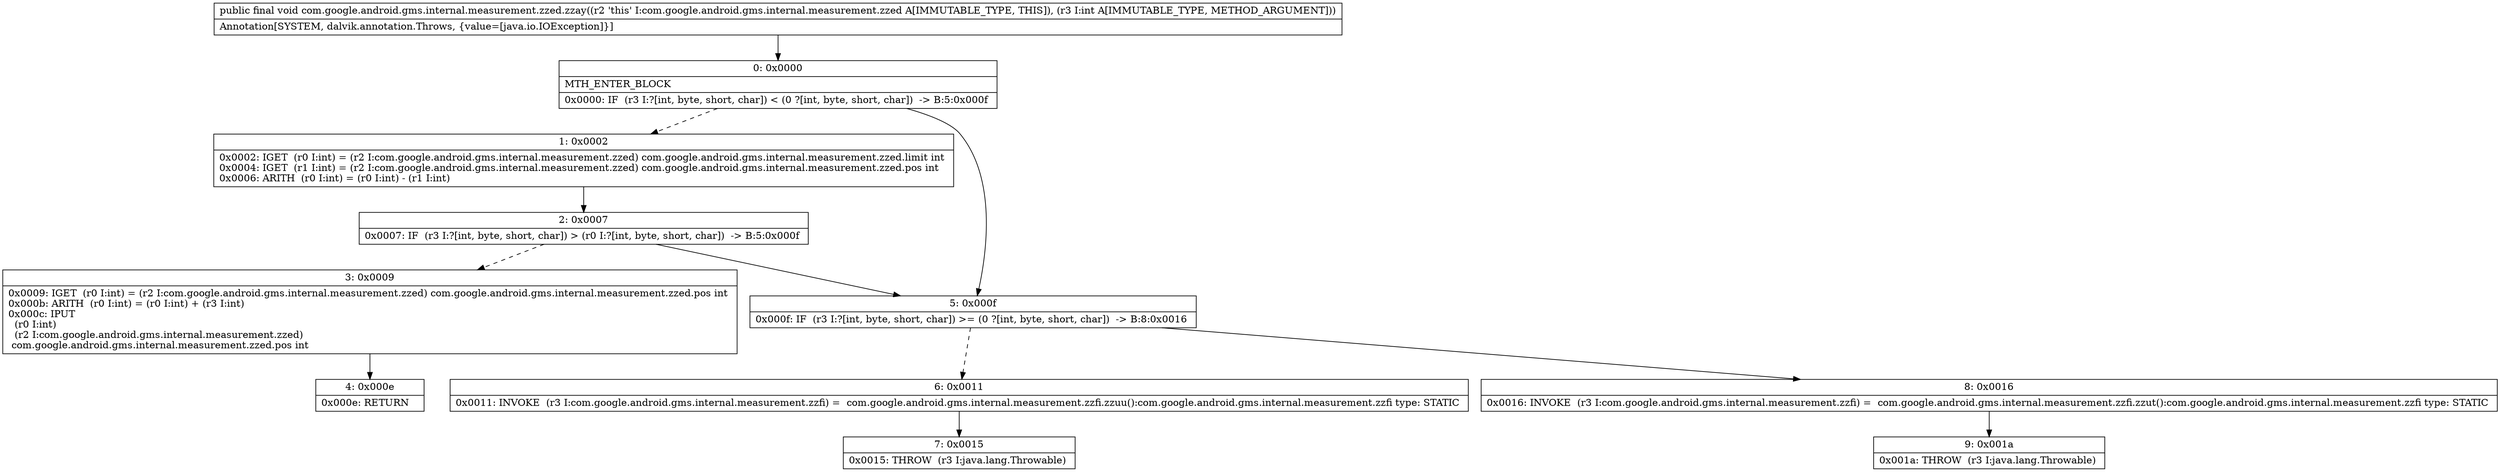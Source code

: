 digraph "CFG forcom.google.android.gms.internal.measurement.zzed.zzay(I)V" {
Node_0 [shape=record,label="{0\:\ 0x0000|MTH_ENTER_BLOCK\l|0x0000: IF  (r3 I:?[int, byte, short, char]) \< (0 ?[int, byte, short, char])  \-\> B:5:0x000f \l}"];
Node_1 [shape=record,label="{1\:\ 0x0002|0x0002: IGET  (r0 I:int) = (r2 I:com.google.android.gms.internal.measurement.zzed) com.google.android.gms.internal.measurement.zzed.limit int \l0x0004: IGET  (r1 I:int) = (r2 I:com.google.android.gms.internal.measurement.zzed) com.google.android.gms.internal.measurement.zzed.pos int \l0x0006: ARITH  (r0 I:int) = (r0 I:int) \- (r1 I:int) \l}"];
Node_2 [shape=record,label="{2\:\ 0x0007|0x0007: IF  (r3 I:?[int, byte, short, char]) \> (r0 I:?[int, byte, short, char])  \-\> B:5:0x000f \l}"];
Node_3 [shape=record,label="{3\:\ 0x0009|0x0009: IGET  (r0 I:int) = (r2 I:com.google.android.gms.internal.measurement.zzed) com.google.android.gms.internal.measurement.zzed.pos int \l0x000b: ARITH  (r0 I:int) = (r0 I:int) + (r3 I:int) \l0x000c: IPUT  \l  (r0 I:int)\l  (r2 I:com.google.android.gms.internal.measurement.zzed)\l com.google.android.gms.internal.measurement.zzed.pos int \l}"];
Node_4 [shape=record,label="{4\:\ 0x000e|0x000e: RETURN   \l}"];
Node_5 [shape=record,label="{5\:\ 0x000f|0x000f: IF  (r3 I:?[int, byte, short, char]) \>= (0 ?[int, byte, short, char])  \-\> B:8:0x0016 \l}"];
Node_6 [shape=record,label="{6\:\ 0x0011|0x0011: INVOKE  (r3 I:com.google.android.gms.internal.measurement.zzfi) =  com.google.android.gms.internal.measurement.zzfi.zzuu():com.google.android.gms.internal.measurement.zzfi type: STATIC \l}"];
Node_7 [shape=record,label="{7\:\ 0x0015|0x0015: THROW  (r3 I:java.lang.Throwable) \l}"];
Node_8 [shape=record,label="{8\:\ 0x0016|0x0016: INVOKE  (r3 I:com.google.android.gms.internal.measurement.zzfi) =  com.google.android.gms.internal.measurement.zzfi.zzut():com.google.android.gms.internal.measurement.zzfi type: STATIC \l}"];
Node_9 [shape=record,label="{9\:\ 0x001a|0x001a: THROW  (r3 I:java.lang.Throwable) \l}"];
MethodNode[shape=record,label="{public final void com.google.android.gms.internal.measurement.zzed.zzay((r2 'this' I:com.google.android.gms.internal.measurement.zzed A[IMMUTABLE_TYPE, THIS]), (r3 I:int A[IMMUTABLE_TYPE, METHOD_ARGUMENT]))  | Annotation[SYSTEM, dalvik.annotation.Throws, \{value=[java.io.IOException]\}]\l}"];
MethodNode -> Node_0;
Node_0 -> Node_1[style=dashed];
Node_0 -> Node_5;
Node_1 -> Node_2;
Node_2 -> Node_3[style=dashed];
Node_2 -> Node_5;
Node_3 -> Node_4;
Node_5 -> Node_6[style=dashed];
Node_5 -> Node_8;
Node_6 -> Node_7;
Node_8 -> Node_9;
}

